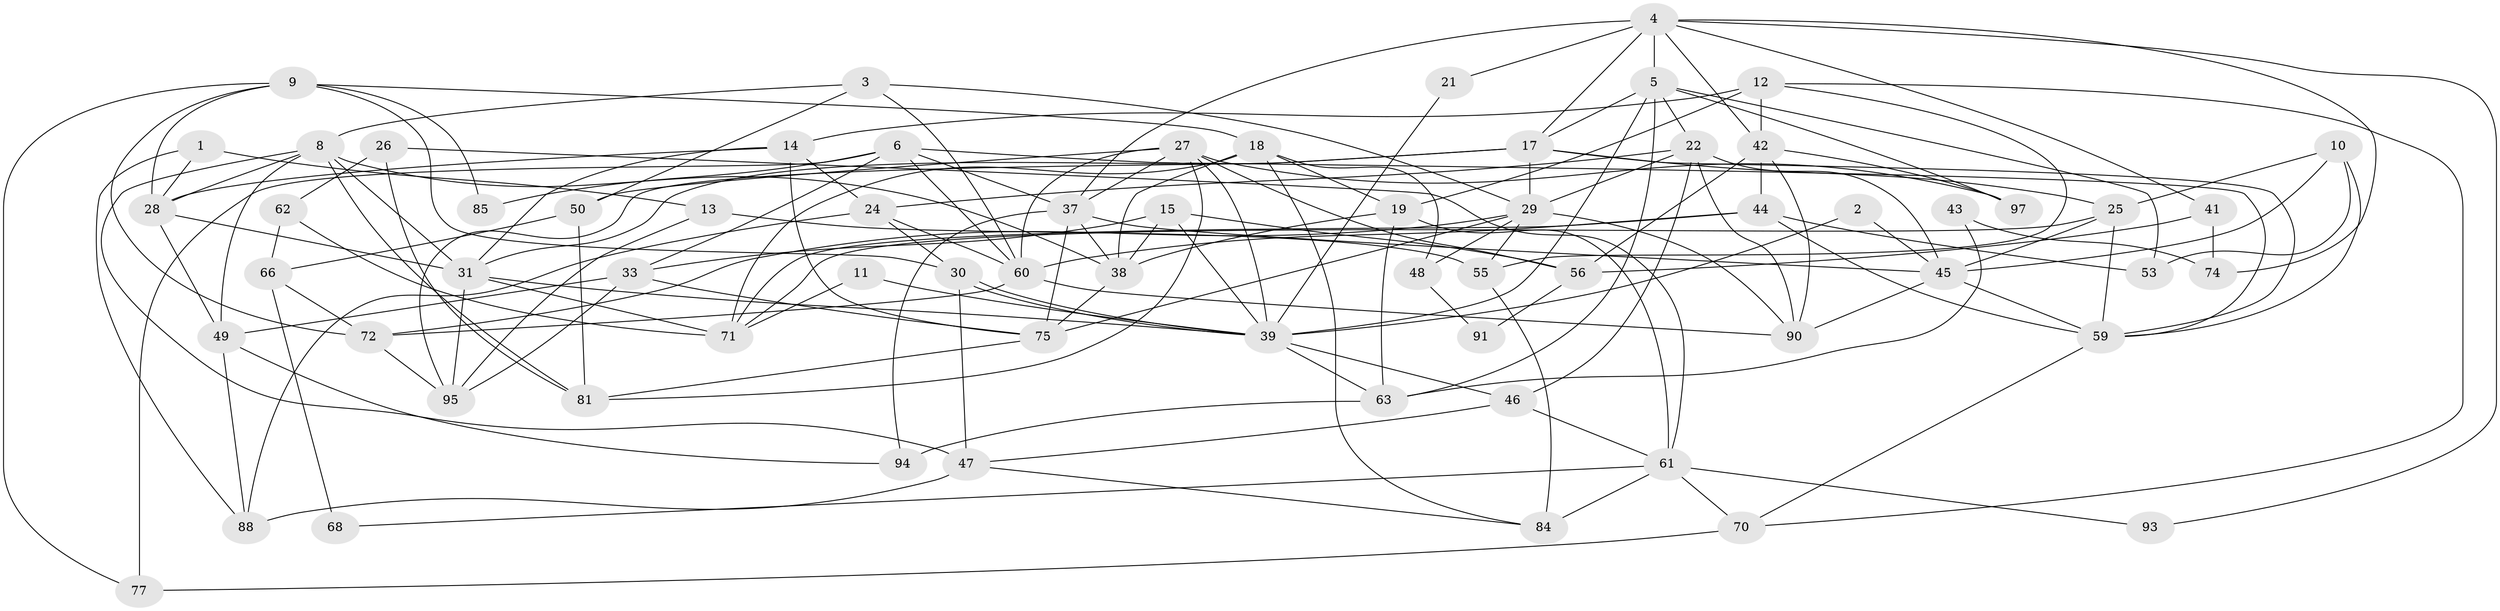 // Generated by graph-tools (version 1.1) at 2025/23/03/03/25 07:23:55]
// undirected, 67 vertices, 160 edges
graph export_dot {
graph [start="1"]
  node [color=gray90,style=filled];
  1;
  2;
  3 [super="+23"];
  4 [super="+20"];
  5 [super="+7"];
  6 [super="+80"];
  8 [super="+16"];
  9 [super="+86"];
  10;
  11;
  12 [super="+32"];
  13;
  14 [super="+36"];
  15 [super="+73"];
  17 [super="+54"];
  18 [super="+69"];
  19 [super="+35"];
  21;
  22;
  24;
  25;
  26;
  27 [super="+34"];
  28 [super="+57"];
  29 [super="+79"];
  30;
  31 [super="+65"];
  33;
  37 [super="+92"];
  38 [super="+40"];
  39 [super="+51"];
  41;
  42 [super="+58"];
  43;
  44;
  45 [super="+83"];
  46;
  47 [super="+64"];
  48;
  49 [super="+52"];
  50 [super="+89"];
  53;
  55;
  56;
  59 [super="+67"];
  60 [super="+76"];
  61 [super="+82"];
  62 [super="+78"];
  63;
  66;
  68;
  70;
  71 [super="+87"];
  72;
  74;
  75;
  77;
  81;
  84;
  85;
  88;
  90;
  91;
  93;
  94;
  95 [super="+96"];
  97;
  1 -- 13;
  1 -- 88;
  1 -- 28;
  2 -- 39;
  2 -- 45;
  3 -- 50;
  3 -- 29;
  3 -- 60;
  3 -- 8;
  4 -- 41;
  4 -- 74;
  4 -- 17 [weight=2];
  4 -- 21;
  4 -- 93;
  4 -- 42;
  4 -- 5;
  4 -- 37;
  5 -- 22;
  5 -- 17;
  5 -- 53;
  5 -- 63;
  5 -- 97;
  5 -- 39;
  6 -- 37;
  6 -- 59;
  6 -- 77;
  6 -- 33;
  6 -- 85;
  6 -- 60;
  8 -- 81;
  8 -- 28;
  8 -- 49;
  8 -- 38;
  8 -- 31;
  8 -- 47;
  9 -- 77;
  9 -- 28;
  9 -- 30;
  9 -- 85;
  9 -- 72;
  9 -- 18;
  10 -- 25;
  10 -- 53;
  10 -- 45;
  10 -- 59;
  11 -- 71;
  11 -- 39;
  12 -- 42;
  12 -- 70;
  12 -- 14;
  12 -- 55;
  12 -- 19;
  13 -- 55;
  13 -- 95;
  14 -- 24;
  14 -- 75;
  14 -- 31;
  14 -- 28;
  15 -- 56;
  15 -- 33;
  15 -- 39;
  15 -- 38;
  17 -- 31;
  17 -- 25;
  17 -- 59;
  17 -- 29;
  17 -- 95;
  18 -- 84;
  18 -- 19;
  18 -- 48;
  18 -- 71;
  18 -- 38;
  19 -- 63;
  19 -- 61;
  19 -- 38;
  21 -- 39;
  22 -- 24;
  22 -- 46;
  22 -- 29;
  22 -- 45;
  22 -- 90;
  24 -- 30;
  24 -- 88;
  24 -- 60;
  25 -- 59;
  25 -- 45;
  25 -- 71;
  26 -- 61;
  26 -- 81;
  26 -- 62;
  27 -- 37;
  27 -- 56;
  27 -- 97;
  27 -- 81;
  27 -- 50 [weight=2];
  27 -- 39;
  27 -- 60;
  28 -- 49;
  28 -- 31;
  29 -- 90;
  29 -- 48;
  29 -- 72;
  29 -- 75;
  29 -- 55;
  30 -- 39;
  30 -- 39;
  30 -- 47;
  31 -- 95 [weight=2];
  31 -- 39;
  31 -- 71;
  33 -- 75;
  33 -- 49;
  33 -- 95;
  37 -- 38;
  37 -- 75;
  37 -- 45;
  37 -- 94;
  38 -- 75;
  39 -- 46;
  39 -- 63;
  41 -- 56;
  41 -- 74;
  42 -- 90;
  42 -- 97;
  42 -- 56;
  42 -- 44;
  43 -- 63;
  43 -- 74;
  44 -- 53;
  44 -- 60;
  44 -- 71;
  44 -- 59;
  45 -- 90;
  45 -- 59;
  46 -- 61;
  46 -- 47;
  47 -- 88;
  47 -- 84;
  48 -- 91;
  49 -- 88;
  49 -- 94;
  50 -- 81;
  50 -- 66;
  55 -- 84;
  56 -- 91;
  59 -- 70;
  60 -- 90;
  60 -- 72;
  61 -- 68;
  61 -- 93;
  61 -- 70;
  61 -- 84;
  62 -- 66;
  62 -- 71;
  63 -- 94;
  66 -- 72;
  66 -- 68;
  70 -- 77;
  72 -- 95;
  75 -- 81;
}
